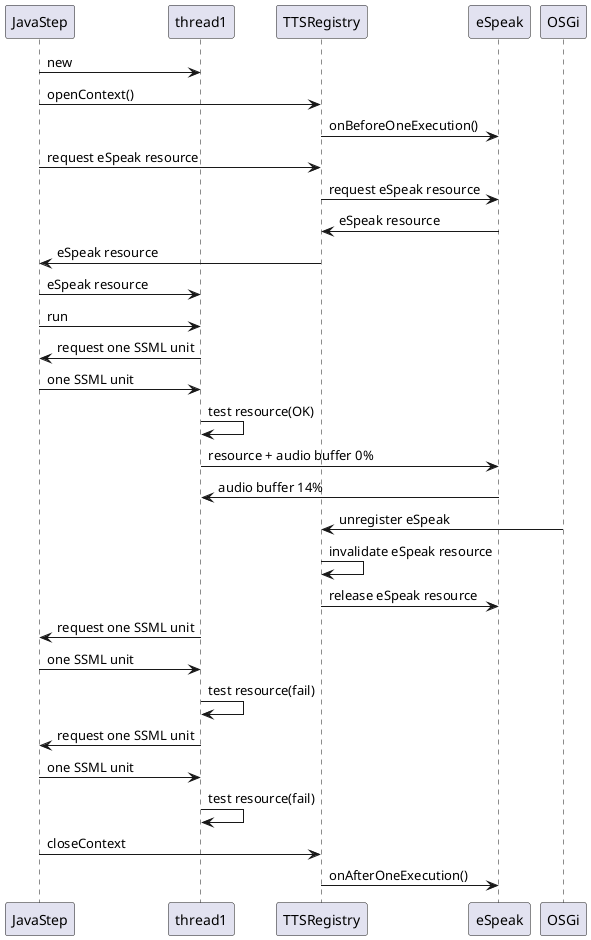 @startuml

JavaStep->thread1: new
JavaStep->TTSRegistry: openContext()
TTSRegistry->eSpeak: onBeforeOneExecution()

JavaStep->TTSRegistry: request eSpeak resource
TTSRegistry->eSpeak: request eSpeak resource
eSpeak->TTSRegistry: eSpeak resource
TTSRegistry->JavaStep: eSpeak resource

JavaStep->thread1: eSpeak resource

JavaStep->thread1: run

thread1->JavaStep: request one SSML unit
JavaStep->thread1: one SSML unit
thread1->thread1: test resource(OK)

thread1->eSpeak: resource + audio buffer 0%
eSpeak->thread1: audio buffer 14%

OSGi->TTSRegistry: unregister eSpeak
TTSRegistry->TTSRegistry: invalidate eSpeak resource
TTSRegistry->eSpeak: release eSpeak resource

thread1->JavaStep: request one SSML unit
JavaStep->thread1: one SSML unit
thread1->thread1: test resource(fail)

thread1->JavaStep: request one SSML unit
JavaStep->thread1: one SSML unit
thread1->thread1: test resource(fail)

JavaStep->TTSRegistry: closeContext
TTSRegistry->eSpeak: onAfterOneExecution()

@enduml
